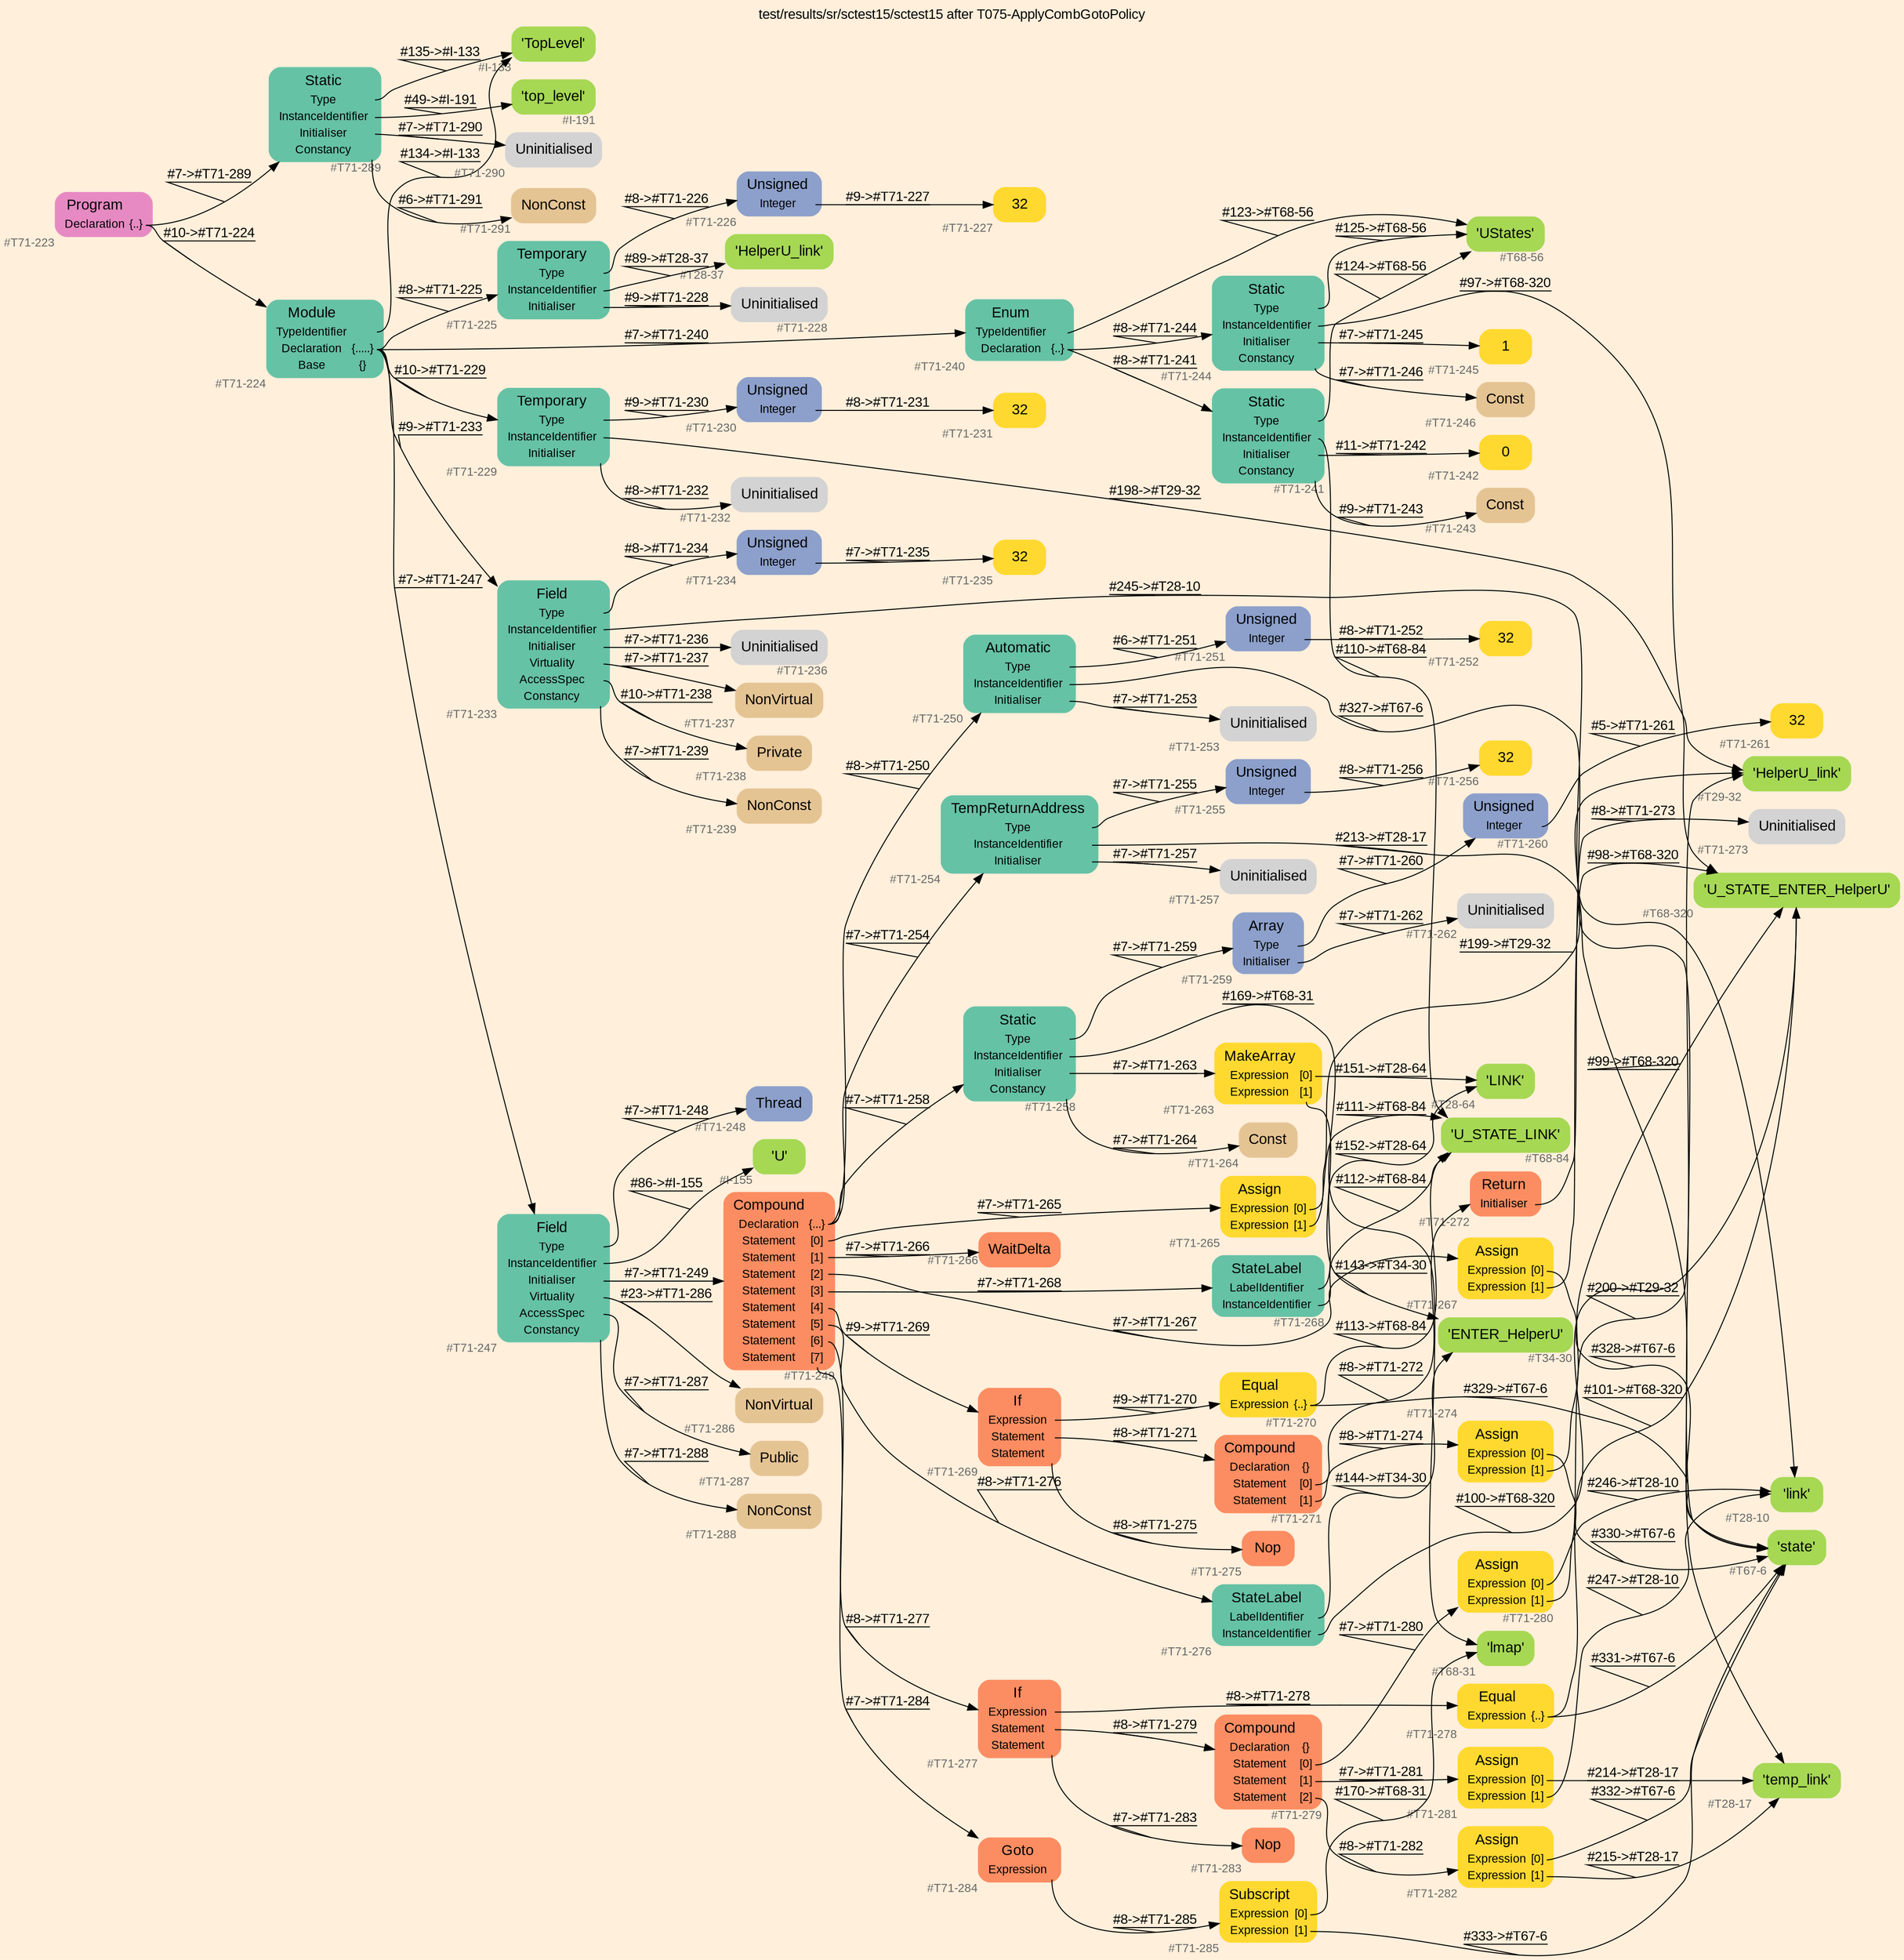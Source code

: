 digraph "test/results/sr/sctest15/sctest15 after T075-ApplyCombGotoPolicy" {
label = "test/results/sr/sctest15/sctest15 after T075-ApplyCombGotoPolicy"
labelloc = t
graph [
    rankdir = "LR"
    ranksep = 0.3
    bgcolor = antiquewhite1
    color = black
    fontcolor = black
    fontname = "Arial"
];
node [
    fontname = "Arial"
];
edge [
    fontname = "Arial"
];

// -------------------- node figure --------------------
// -------- block #T71-223 ----------
"#T71-223" [
    fillcolor = "/set28/4"
    xlabel = "#T71-223"
    fontsize = "12"
    fontcolor = grey40
    shape = "plaintext"
    label = <<TABLE BORDER="0" CELLBORDER="0" CELLSPACING="0">
     <TR><TD><FONT COLOR="black" POINT-SIZE="15">Program</FONT></TD></TR>
     <TR><TD><FONT COLOR="black" POINT-SIZE="12">Declaration</FONT></TD><TD PORT="port0"><FONT COLOR="black" POINT-SIZE="12">{..}</FONT></TD></TR>
    </TABLE>>
    style = "rounded,filled"
];

// -------- block #T71-224 ----------
"#T71-224" [
    fillcolor = "/set28/1"
    xlabel = "#T71-224"
    fontsize = "12"
    fontcolor = grey40
    shape = "plaintext"
    label = <<TABLE BORDER="0" CELLBORDER="0" CELLSPACING="0">
     <TR><TD><FONT COLOR="black" POINT-SIZE="15">Module</FONT></TD></TR>
     <TR><TD><FONT COLOR="black" POINT-SIZE="12">TypeIdentifier</FONT></TD><TD PORT="port0"></TD></TR>
     <TR><TD><FONT COLOR="black" POINT-SIZE="12">Declaration</FONT></TD><TD PORT="port1"><FONT COLOR="black" POINT-SIZE="12">{.....}</FONT></TD></TR>
     <TR><TD><FONT COLOR="black" POINT-SIZE="12">Base</FONT></TD><TD PORT="port2"><FONT COLOR="black" POINT-SIZE="12">{}</FONT></TD></TR>
    </TABLE>>
    style = "rounded,filled"
];

// -------- block #I-133 ----------
"#I-133" [
    fillcolor = "/set28/5"
    xlabel = "#I-133"
    fontsize = "12"
    fontcolor = grey40
    shape = "plaintext"
    label = <<TABLE BORDER="0" CELLBORDER="0" CELLSPACING="0">
     <TR><TD><FONT COLOR="black" POINT-SIZE="15">'TopLevel'</FONT></TD></TR>
    </TABLE>>
    style = "rounded,filled"
];

// -------- block #T71-225 ----------
"#T71-225" [
    fillcolor = "/set28/1"
    xlabel = "#T71-225"
    fontsize = "12"
    fontcolor = grey40
    shape = "plaintext"
    label = <<TABLE BORDER="0" CELLBORDER="0" CELLSPACING="0">
     <TR><TD><FONT COLOR="black" POINT-SIZE="15">Temporary</FONT></TD></TR>
     <TR><TD><FONT COLOR="black" POINT-SIZE="12">Type</FONT></TD><TD PORT="port0"></TD></TR>
     <TR><TD><FONT COLOR="black" POINT-SIZE="12">InstanceIdentifier</FONT></TD><TD PORT="port1"></TD></TR>
     <TR><TD><FONT COLOR="black" POINT-SIZE="12">Initialiser</FONT></TD><TD PORT="port2"></TD></TR>
    </TABLE>>
    style = "rounded,filled"
];

// -------- block #T71-226 ----------
"#T71-226" [
    fillcolor = "/set28/3"
    xlabel = "#T71-226"
    fontsize = "12"
    fontcolor = grey40
    shape = "plaintext"
    label = <<TABLE BORDER="0" CELLBORDER="0" CELLSPACING="0">
     <TR><TD><FONT COLOR="black" POINT-SIZE="15">Unsigned</FONT></TD></TR>
     <TR><TD><FONT COLOR="black" POINT-SIZE="12">Integer</FONT></TD><TD PORT="port0"></TD></TR>
    </TABLE>>
    style = "rounded,filled"
];

// -------- block #T71-227 ----------
"#T71-227" [
    fillcolor = "/set28/6"
    xlabel = "#T71-227"
    fontsize = "12"
    fontcolor = grey40
    shape = "plaintext"
    label = <<TABLE BORDER="0" CELLBORDER="0" CELLSPACING="0">
     <TR><TD><FONT COLOR="black" POINT-SIZE="15">32</FONT></TD></TR>
    </TABLE>>
    style = "rounded,filled"
];

// -------- block #T28-37 ----------
"#T28-37" [
    fillcolor = "/set28/5"
    xlabel = "#T28-37"
    fontsize = "12"
    fontcolor = grey40
    shape = "plaintext"
    label = <<TABLE BORDER="0" CELLBORDER="0" CELLSPACING="0">
     <TR><TD><FONT COLOR="black" POINT-SIZE="15">'HelperU_link'</FONT></TD></TR>
    </TABLE>>
    style = "rounded,filled"
];

// -------- block #T71-228 ----------
"#T71-228" [
    xlabel = "#T71-228"
    fontsize = "12"
    fontcolor = grey40
    shape = "plaintext"
    label = <<TABLE BORDER="0" CELLBORDER="0" CELLSPACING="0">
     <TR><TD><FONT COLOR="black" POINT-SIZE="15">Uninitialised</FONT></TD></TR>
    </TABLE>>
    style = "rounded,filled"
];

// -------- block #T71-229 ----------
"#T71-229" [
    fillcolor = "/set28/1"
    xlabel = "#T71-229"
    fontsize = "12"
    fontcolor = grey40
    shape = "plaintext"
    label = <<TABLE BORDER="0" CELLBORDER="0" CELLSPACING="0">
     <TR><TD><FONT COLOR="black" POINT-SIZE="15">Temporary</FONT></TD></TR>
     <TR><TD><FONT COLOR="black" POINT-SIZE="12">Type</FONT></TD><TD PORT="port0"></TD></TR>
     <TR><TD><FONT COLOR="black" POINT-SIZE="12">InstanceIdentifier</FONT></TD><TD PORT="port1"></TD></TR>
     <TR><TD><FONT COLOR="black" POINT-SIZE="12">Initialiser</FONT></TD><TD PORT="port2"></TD></TR>
    </TABLE>>
    style = "rounded,filled"
];

// -------- block #T71-230 ----------
"#T71-230" [
    fillcolor = "/set28/3"
    xlabel = "#T71-230"
    fontsize = "12"
    fontcolor = grey40
    shape = "plaintext"
    label = <<TABLE BORDER="0" CELLBORDER="0" CELLSPACING="0">
     <TR><TD><FONT COLOR="black" POINT-SIZE="15">Unsigned</FONT></TD></TR>
     <TR><TD><FONT COLOR="black" POINT-SIZE="12">Integer</FONT></TD><TD PORT="port0"></TD></TR>
    </TABLE>>
    style = "rounded,filled"
];

// -------- block #T71-231 ----------
"#T71-231" [
    fillcolor = "/set28/6"
    xlabel = "#T71-231"
    fontsize = "12"
    fontcolor = grey40
    shape = "plaintext"
    label = <<TABLE BORDER="0" CELLBORDER="0" CELLSPACING="0">
     <TR><TD><FONT COLOR="black" POINT-SIZE="15">32</FONT></TD></TR>
    </TABLE>>
    style = "rounded,filled"
];

// -------- block #T29-32 ----------
"#T29-32" [
    fillcolor = "/set28/5"
    xlabel = "#T29-32"
    fontsize = "12"
    fontcolor = grey40
    shape = "plaintext"
    label = <<TABLE BORDER="0" CELLBORDER="0" CELLSPACING="0">
     <TR><TD><FONT COLOR="black" POINT-SIZE="15">'HelperU_link'</FONT></TD></TR>
    </TABLE>>
    style = "rounded,filled"
];

// -------- block #T71-232 ----------
"#T71-232" [
    xlabel = "#T71-232"
    fontsize = "12"
    fontcolor = grey40
    shape = "plaintext"
    label = <<TABLE BORDER="0" CELLBORDER="0" CELLSPACING="0">
     <TR><TD><FONT COLOR="black" POINT-SIZE="15">Uninitialised</FONT></TD></TR>
    </TABLE>>
    style = "rounded,filled"
];

// -------- block #T71-233 ----------
"#T71-233" [
    fillcolor = "/set28/1"
    xlabel = "#T71-233"
    fontsize = "12"
    fontcolor = grey40
    shape = "plaintext"
    label = <<TABLE BORDER="0" CELLBORDER="0" CELLSPACING="0">
     <TR><TD><FONT COLOR="black" POINT-SIZE="15">Field</FONT></TD></TR>
     <TR><TD><FONT COLOR="black" POINT-SIZE="12">Type</FONT></TD><TD PORT="port0"></TD></TR>
     <TR><TD><FONT COLOR="black" POINT-SIZE="12">InstanceIdentifier</FONT></TD><TD PORT="port1"></TD></TR>
     <TR><TD><FONT COLOR="black" POINT-SIZE="12">Initialiser</FONT></TD><TD PORT="port2"></TD></TR>
     <TR><TD><FONT COLOR="black" POINT-SIZE="12">Virtuality</FONT></TD><TD PORT="port3"></TD></TR>
     <TR><TD><FONT COLOR="black" POINT-SIZE="12">AccessSpec</FONT></TD><TD PORT="port4"></TD></TR>
     <TR><TD><FONT COLOR="black" POINT-SIZE="12">Constancy</FONT></TD><TD PORT="port5"></TD></TR>
    </TABLE>>
    style = "rounded,filled"
];

// -------- block #T71-234 ----------
"#T71-234" [
    fillcolor = "/set28/3"
    xlabel = "#T71-234"
    fontsize = "12"
    fontcolor = grey40
    shape = "plaintext"
    label = <<TABLE BORDER="0" CELLBORDER="0" CELLSPACING="0">
     <TR><TD><FONT COLOR="black" POINT-SIZE="15">Unsigned</FONT></TD></TR>
     <TR><TD><FONT COLOR="black" POINT-SIZE="12">Integer</FONT></TD><TD PORT="port0"></TD></TR>
    </TABLE>>
    style = "rounded,filled"
];

// -------- block #T71-235 ----------
"#T71-235" [
    fillcolor = "/set28/6"
    xlabel = "#T71-235"
    fontsize = "12"
    fontcolor = grey40
    shape = "plaintext"
    label = <<TABLE BORDER="0" CELLBORDER="0" CELLSPACING="0">
     <TR><TD><FONT COLOR="black" POINT-SIZE="15">32</FONT></TD></TR>
    </TABLE>>
    style = "rounded,filled"
];

// -------- block #T28-10 ----------
"#T28-10" [
    fillcolor = "/set28/5"
    xlabel = "#T28-10"
    fontsize = "12"
    fontcolor = grey40
    shape = "plaintext"
    label = <<TABLE BORDER="0" CELLBORDER="0" CELLSPACING="0">
     <TR><TD><FONT COLOR="black" POINT-SIZE="15">'link'</FONT></TD></TR>
    </TABLE>>
    style = "rounded,filled"
];

// -------- block #T71-236 ----------
"#T71-236" [
    xlabel = "#T71-236"
    fontsize = "12"
    fontcolor = grey40
    shape = "plaintext"
    label = <<TABLE BORDER="0" CELLBORDER="0" CELLSPACING="0">
     <TR><TD><FONT COLOR="black" POINT-SIZE="15">Uninitialised</FONT></TD></TR>
    </TABLE>>
    style = "rounded,filled"
];

// -------- block #T71-237 ----------
"#T71-237" [
    fillcolor = "/set28/7"
    xlabel = "#T71-237"
    fontsize = "12"
    fontcolor = grey40
    shape = "plaintext"
    label = <<TABLE BORDER="0" CELLBORDER="0" CELLSPACING="0">
     <TR><TD><FONT COLOR="black" POINT-SIZE="15">NonVirtual</FONT></TD></TR>
    </TABLE>>
    style = "rounded,filled"
];

// -------- block #T71-238 ----------
"#T71-238" [
    fillcolor = "/set28/7"
    xlabel = "#T71-238"
    fontsize = "12"
    fontcolor = grey40
    shape = "plaintext"
    label = <<TABLE BORDER="0" CELLBORDER="0" CELLSPACING="0">
     <TR><TD><FONT COLOR="black" POINT-SIZE="15">Private</FONT></TD></TR>
    </TABLE>>
    style = "rounded,filled"
];

// -------- block #T71-239 ----------
"#T71-239" [
    fillcolor = "/set28/7"
    xlabel = "#T71-239"
    fontsize = "12"
    fontcolor = grey40
    shape = "plaintext"
    label = <<TABLE BORDER="0" CELLBORDER="0" CELLSPACING="0">
     <TR><TD><FONT COLOR="black" POINT-SIZE="15">NonConst</FONT></TD></TR>
    </TABLE>>
    style = "rounded,filled"
];

// -------- block #T71-240 ----------
"#T71-240" [
    fillcolor = "/set28/1"
    xlabel = "#T71-240"
    fontsize = "12"
    fontcolor = grey40
    shape = "plaintext"
    label = <<TABLE BORDER="0" CELLBORDER="0" CELLSPACING="0">
     <TR><TD><FONT COLOR="black" POINT-SIZE="15">Enum</FONT></TD></TR>
     <TR><TD><FONT COLOR="black" POINT-SIZE="12">TypeIdentifier</FONT></TD><TD PORT="port0"></TD></TR>
     <TR><TD><FONT COLOR="black" POINT-SIZE="12">Declaration</FONT></TD><TD PORT="port1"><FONT COLOR="black" POINT-SIZE="12">{..}</FONT></TD></TR>
    </TABLE>>
    style = "rounded,filled"
];

// -------- block #T68-56 ----------
"#T68-56" [
    fillcolor = "/set28/5"
    xlabel = "#T68-56"
    fontsize = "12"
    fontcolor = grey40
    shape = "plaintext"
    label = <<TABLE BORDER="0" CELLBORDER="0" CELLSPACING="0">
     <TR><TD><FONT COLOR="black" POINT-SIZE="15">'UStates'</FONT></TD></TR>
    </TABLE>>
    style = "rounded,filled"
];

// -------- block #T71-241 ----------
"#T71-241" [
    fillcolor = "/set28/1"
    xlabel = "#T71-241"
    fontsize = "12"
    fontcolor = grey40
    shape = "plaintext"
    label = <<TABLE BORDER="0" CELLBORDER="0" CELLSPACING="0">
     <TR><TD><FONT COLOR="black" POINT-SIZE="15">Static</FONT></TD></TR>
     <TR><TD><FONT COLOR="black" POINT-SIZE="12">Type</FONT></TD><TD PORT="port0"></TD></TR>
     <TR><TD><FONT COLOR="black" POINT-SIZE="12">InstanceIdentifier</FONT></TD><TD PORT="port1"></TD></TR>
     <TR><TD><FONT COLOR="black" POINT-SIZE="12">Initialiser</FONT></TD><TD PORT="port2"></TD></TR>
     <TR><TD><FONT COLOR="black" POINT-SIZE="12">Constancy</FONT></TD><TD PORT="port3"></TD></TR>
    </TABLE>>
    style = "rounded,filled"
];

// -------- block #T68-84 ----------
"#T68-84" [
    fillcolor = "/set28/5"
    xlabel = "#T68-84"
    fontsize = "12"
    fontcolor = grey40
    shape = "plaintext"
    label = <<TABLE BORDER="0" CELLBORDER="0" CELLSPACING="0">
     <TR><TD><FONT COLOR="black" POINT-SIZE="15">'U_STATE_LINK'</FONT></TD></TR>
    </TABLE>>
    style = "rounded,filled"
];

// -------- block #T71-242 ----------
"#T71-242" [
    fillcolor = "/set28/6"
    xlabel = "#T71-242"
    fontsize = "12"
    fontcolor = grey40
    shape = "plaintext"
    label = <<TABLE BORDER="0" CELLBORDER="0" CELLSPACING="0">
     <TR><TD><FONT COLOR="black" POINT-SIZE="15">0</FONT></TD></TR>
    </TABLE>>
    style = "rounded,filled"
];

// -------- block #T71-243 ----------
"#T71-243" [
    fillcolor = "/set28/7"
    xlabel = "#T71-243"
    fontsize = "12"
    fontcolor = grey40
    shape = "plaintext"
    label = <<TABLE BORDER="0" CELLBORDER="0" CELLSPACING="0">
     <TR><TD><FONT COLOR="black" POINT-SIZE="15">Const</FONT></TD></TR>
    </TABLE>>
    style = "rounded,filled"
];

// -------- block #T71-244 ----------
"#T71-244" [
    fillcolor = "/set28/1"
    xlabel = "#T71-244"
    fontsize = "12"
    fontcolor = grey40
    shape = "plaintext"
    label = <<TABLE BORDER="0" CELLBORDER="0" CELLSPACING="0">
     <TR><TD><FONT COLOR="black" POINT-SIZE="15">Static</FONT></TD></TR>
     <TR><TD><FONT COLOR="black" POINT-SIZE="12">Type</FONT></TD><TD PORT="port0"></TD></TR>
     <TR><TD><FONT COLOR="black" POINT-SIZE="12">InstanceIdentifier</FONT></TD><TD PORT="port1"></TD></TR>
     <TR><TD><FONT COLOR="black" POINT-SIZE="12">Initialiser</FONT></TD><TD PORT="port2"></TD></TR>
     <TR><TD><FONT COLOR="black" POINT-SIZE="12">Constancy</FONT></TD><TD PORT="port3"></TD></TR>
    </TABLE>>
    style = "rounded,filled"
];

// -------- block #T68-320 ----------
"#T68-320" [
    fillcolor = "/set28/5"
    xlabel = "#T68-320"
    fontsize = "12"
    fontcolor = grey40
    shape = "plaintext"
    label = <<TABLE BORDER="0" CELLBORDER="0" CELLSPACING="0">
     <TR><TD><FONT COLOR="black" POINT-SIZE="15">'U_STATE_ENTER_HelperU'</FONT></TD></TR>
    </TABLE>>
    style = "rounded,filled"
];

// -------- block #T71-245 ----------
"#T71-245" [
    fillcolor = "/set28/6"
    xlabel = "#T71-245"
    fontsize = "12"
    fontcolor = grey40
    shape = "plaintext"
    label = <<TABLE BORDER="0" CELLBORDER="0" CELLSPACING="0">
     <TR><TD><FONT COLOR="black" POINT-SIZE="15">1</FONT></TD></TR>
    </TABLE>>
    style = "rounded,filled"
];

// -------- block #T71-246 ----------
"#T71-246" [
    fillcolor = "/set28/7"
    xlabel = "#T71-246"
    fontsize = "12"
    fontcolor = grey40
    shape = "plaintext"
    label = <<TABLE BORDER="0" CELLBORDER="0" CELLSPACING="0">
     <TR><TD><FONT COLOR="black" POINT-SIZE="15">Const</FONT></TD></TR>
    </TABLE>>
    style = "rounded,filled"
];

// -------- block #T71-247 ----------
"#T71-247" [
    fillcolor = "/set28/1"
    xlabel = "#T71-247"
    fontsize = "12"
    fontcolor = grey40
    shape = "plaintext"
    label = <<TABLE BORDER="0" CELLBORDER="0" CELLSPACING="0">
     <TR><TD><FONT COLOR="black" POINT-SIZE="15">Field</FONT></TD></TR>
     <TR><TD><FONT COLOR="black" POINT-SIZE="12">Type</FONT></TD><TD PORT="port0"></TD></TR>
     <TR><TD><FONT COLOR="black" POINT-SIZE="12">InstanceIdentifier</FONT></TD><TD PORT="port1"></TD></TR>
     <TR><TD><FONT COLOR="black" POINT-SIZE="12">Initialiser</FONT></TD><TD PORT="port2"></TD></TR>
     <TR><TD><FONT COLOR="black" POINT-SIZE="12">Virtuality</FONT></TD><TD PORT="port3"></TD></TR>
     <TR><TD><FONT COLOR="black" POINT-SIZE="12">AccessSpec</FONT></TD><TD PORT="port4"></TD></TR>
     <TR><TD><FONT COLOR="black" POINT-SIZE="12">Constancy</FONT></TD><TD PORT="port5"></TD></TR>
    </TABLE>>
    style = "rounded,filled"
];

// -------- block #T71-248 ----------
"#T71-248" [
    fillcolor = "/set28/3"
    xlabel = "#T71-248"
    fontsize = "12"
    fontcolor = grey40
    shape = "plaintext"
    label = <<TABLE BORDER="0" CELLBORDER="0" CELLSPACING="0">
     <TR><TD><FONT COLOR="black" POINT-SIZE="15">Thread</FONT></TD></TR>
    </TABLE>>
    style = "rounded,filled"
];

// -------- block #I-155 ----------
"#I-155" [
    fillcolor = "/set28/5"
    xlabel = "#I-155"
    fontsize = "12"
    fontcolor = grey40
    shape = "plaintext"
    label = <<TABLE BORDER="0" CELLBORDER="0" CELLSPACING="0">
     <TR><TD><FONT COLOR="black" POINT-SIZE="15">'U'</FONT></TD></TR>
    </TABLE>>
    style = "rounded,filled"
];

// -------- block #T71-249 ----------
"#T71-249" [
    fillcolor = "/set28/2"
    xlabel = "#T71-249"
    fontsize = "12"
    fontcolor = grey40
    shape = "plaintext"
    label = <<TABLE BORDER="0" CELLBORDER="0" CELLSPACING="0">
     <TR><TD><FONT COLOR="black" POINT-SIZE="15">Compound</FONT></TD></TR>
     <TR><TD><FONT COLOR="black" POINT-SIZE="12">Declaration</FONT></TD><TD PORT="port0"><FONT COLOR="black" POINT-SIZE="12">{...}</FONT></TD></TR>
     <TR><TD><FONT COLOR="black" POINT-SIZE="12">Statement</FONT></TD><TD PORT="port1"><FONT COLOR="black" POINT-SIZE="12">[0]</FONT></TD></TR>
     <TR><TD><FONT COLOR="black" POINT-SIZE="12">Statement</FONT></TD><TD PORT="port2"><FONT COLOR="black" POINT-SIZE="12">[1]</FONT></TD></TR>
     <TR><TD><FONT COLOR="black" POINT-SIZE="12">Statement</FONT></TD><TD PORT="port3"><FONT COLOR="black" POINT-SIZE="12">[2]</FONT></TD></TR>
     <TR><TD><FONT COLOR="black" POINT-SIZE="12">Statement</FONT></TD><TD PORT="port4"><FONT COLOR="black" POINT-SIZE="12">[3]</FONT></TD></TR>
     <TR><TD><FONT COLOR="black" POINT-SIZE="12">Statement</FONT></TD><TD PORT="port5"><FONT COLOR="black" POINT-SIZE="12">[4]</FONT></TD></TR>
     <TR><TD><FONT COLOR="black" POINT-SIZE="12">Statement</FONT></TD><TD PORT="port6"><FONT COLOR="black" POINT-SIZE="12">[5]</FONT></TD></TR>
     <TR><TD><FONT COLOR="black" POINT-SIZE="12">Statement</FONT></TD><TD PORT="port7"><FONT COLOR="black" POINT-SIZE="12">[6]</FONT></TD></TR>
     <TR><TD><FONT COLOR="black" POINT-SIZE="12">Statement</FONT></TD><TD PORT="port8"><FONT COLOR="black" POINT-SIZE="12">[7]</FONT></TD></TR>
    </TABLE>>
    style = "rounded,filled"
];

// -------- block #T71-250 ----------
"#T71-250" [
    fillcolor = "/set28/1"
    xlabel = "#T71-250"
    fontsize = "12"
    fontcolor = grey40
    shape = "plaintext"
    label = <<TABLE BORDER="0" CELLBORDER="0" CELLSPACING="0">
     <TR><TD><FONT COLOR="black" POINT-SIZE="15">Automatic</FONT></TD></TR>
     <TR><TD><FONT COLOR="black" POINT-SIZE="12">Type</FONT></TD><TD PORT="port0"></TD></TR>
     <TR><TD><FONT COLOR="black" POINT-SIZE="12">InstanceIdentifier</FONT></TD><TD PORT="port1"></TD></TR>
     <TR><TD><FONT COLOR="black" POINT-SIZE="12">Initialiser</FONT></TD><TD PORT="port2"></TD></TR>
    </TABLE>>
    style = "rounded,filled"
];

// -------- block #T71-251 ----------
"#T71-251" [
    fillcolor = "/set28/3"
    xlabel = "#T71-251"
    fontsize = "12"
    fontcolor = grey40
    shape = "plaintext"
    label = <<TABLE BORDER="0" CELLBORDER="0" CELLSPACING="0">
     <TR><TD><FONT COLOR="black" POINT-SIZE="15">Unsigned</FONT></TD></TR>
     <TR><TD><FONT COLOR="black" POINT-SIZE="12">Integer</FONT></TD><TD PORT="port0"></TD></TR>
    </TABLE>>
    style = "rounded,filled"
];

// -------- block #T71-252 ----------
"#T71-252" [
    fillcolor = "/set28/6"
    xlabel = "#T71-252"
    fontsize = "12"
    fontcolor = grey40
    shape = "plaintext"
    label = <<TABLE BORDER="0" CELLBORDER="0" CELLSPACING="0">
     <TR><TD><FONT COLOR="black" POINT-SIZE="15">32</FONT></TD></TR>
    </TABLE>>
    style = "rounded,filled"
];

// -------- block #T67-6 ----------
"#T67-6" [
    fillcolor = "/set28/5"
    xlabel = "#T67-6"
    fontsize = "12"
    fontcolor = grey40
    shape = "plaintext"
    label = <<TABLE BORDER="0" CELLBORDER="0" CELLSPACING="0">
     <TR><TD><FONT COLOR="black" POINT-SIZE="15">'state'</FONT></TD></TR>
    </TABLE>>
    style = "rounded,filled"
];

// -------- block #T71-253 ----------
"#T71-253" [
    xlabel = "#T71-253"
    fontsize = "12"
    fontcolor = grey40
    shape = "plaintext"
    label = <<TABLE BORDER="0" CELLBORDER="0" CELLSPACING="0">
     <TR><TD><FONT COLOR="black" POINT-SIZE="15">Uninitialised</FONT></TD></TR>
    </TABLE>>
    style = "rounded,filled"
];

// -------- block #T71-254 ----------
"#T71-254" [
    fillcolor = "/set28/1"
    xlabel = "#T71-254"
    fontsize = "12"
    fontcolor = grey40
    shape = "plaintext"
    label = <<TABLE BORDER="0" CELLBORDER="0" CELLSPACING="0">
     <TR><TD><FONT COLOR="black" POINT-SIZE="15">TempReturnAddress</FONT></TD></TR>
     <TR><TD><FONT COLOR="black" POINT-SIZE="12">Type</FONT></TD><TD PORT="port0"></TD></TR>
     <TR><TD><FONT COLOR="black" POINT-SIZE="12">InstanceIdentifier</FONT></TD><TD PORT="port1"></TD></TR>
     <TR><TD><FONT COLOR="black" POINT-SIZE="12">Initialiser</FONT></TD><TD PORT="port2"></TD></TR>
    </TABLE>>
    style = "rounded,filled"
];

// -------- block #T71-255 ----------
"#T71-255" [
    fillcolor = "/set28/3"
    xlabel = "#T71-255"
    fontsize = "12"
    fontcolor = grey40
    shape = "plaintext"
    label = <<TABLE BORDER="0" CELLBORDER="0" CELLSPACING="0">
     <TR><TD><FONT COLOR="black" POINT-SIZE="15">Unsigned</FONT></TD></TR>
     <TR><TD><FONT COLOR="black" POINT-SIZE="12">Integer</FONT></TD><TD PORT="port0"></TD></TR>
    </TABLE>>
    style = "rounded,filled"
];

// -------- block #T71-256 ----------
"#T71-256" [
    fillcolor = "/set28/6"
    xlabel = "#T71-256"
    fontsize = "12"
    fontcolor = grey40
    shape = "plaintext"
    label = <<TABLE BORDER="0" CELLBORDER="0" CELLSPACING="0">
     <TR><TD><FONT COLOR="black" POINT-SIZE="15">32</FONT></TD></TR>
    </TABLE>>
    style = "rounded,filled"
];

// -------- block #T28-17 ----------
"#T28-17" [
    fillcolor = "/set28/5"
    xlabel = "#T28-17"
    fontsize = "12"
    fontcolor = grey40
    shape = "plaintext"
    label = <<TABLE BORDER="0" CELLBORDER="0" CELLSPACING="0">
     <TR><TD><FONT COLOR="black" POINT-SIZE="15">'temp_link'</FONT></TD></TR>
    </TABLE>>
    style = "rounded,filled"
];

// -------- block #T71-257 ----------
"#T71-257" [
    xlabel = "#T71-257"
    fontsize = "12"
    fontcolor = grey40
    shape = "plaintext"
    label = <<TABLE BORDER="0" CELLBORDER="0" CELLSPACING="0">
     <TR><TD><FONT COLOR="black" POINT-SIZE="15">Uninitialised</FONT></TD></TR>
    </TABLE>>
    style = "rounded,filled"
];

// -------- block #T71-258 ----------
"#T71-258" [
    fillcolor = "/set28/1"
    xlabel = "#T71-258"
    fontsize = "12"
    fontcolor = grey40
    shape = "plaintext"
    label = <<TABLE BORDER="0" CELLBORDER="0" CELLSPACING="0">
     <TR><TD><FONT COLOR="black" POINT-SIZE="15">Static</FONT></TD></TR>
     <TR><TD><FONT COLOR="black" POINT-SIZE="12">Type</FONT></TD><TD PORT="port0"></TD></TR>
     <TR><TD><FONT COLOR="black" POINT-SIZE="12">InstanceIdentifier</FONT></TD><TD PORT="port1"></TD></TR>
     <TR><TD><FONT COLOR="black" POINT-SIZE="12">Initialiser</FONT></TD><TD PORT="port2"></TD></TR>
     <TR><TD><FONT COLOR="black" POINT-SIZE="12">Constancy</FONT></TD><TD PORT="port3"></TD></TR>
    </TABLE>>
    style = "rounded,filled"
];

// -------- block #T71-259 ----------
"#T71-259" [
    fillcolor = "/set28/3"
    xlabel = "#T71-259"
    fontsize = "12"
    fontcolor = grey40
    shape = "plaintext"
    label = <<TABLE BORDER="0" CELLBORDER="0" CELLSPACING="0">
     <TR><TD><FONT COLOR="black" POINT-SIZE="15">Array</FONT></TD></TR>
     <TR><TD><FONT COLOR="black" POINT-SIZE="12">Type</FONT></TD><TD PORT="port0"></TD></TR>
     <TR><TD><FONT COLOR="black" POINT-SIZE="12">Initialiser</FONT></TD><TD PORT="port1"></TD></TR>
    </TABLE>>
    style = "rounded,filled"
];

// -------- block #T71-260 ----------
"#T71-260" [
    fillcolor = "/set28/3"
    xlabel = "#T71-260"
    fontsize = "12"
    fontcolor = grey40
    shape = "plaintext"
    label = <<TABLE BORDER="0" CELLBORDER="0" CELLSPACING="0">
     <TR><TD><FONT COLOR="black" POINT-SIZE="15">Unsigned</FONT></TD></TR>
     <TR><TD><FONT COLOR="black" POINT-SIZE="12">Integer</FONT></TD><TD PORT="port0"></TD></TR>
    </TABLE>>
    style = "rounded,filled"
];

// -------- block #T71-261 ----------
"#T71-261" [
    fillcolor = "/set28/6"
    xlabel = "#T71-261"
    fontsize = "12"
    fontcolor = grey40
    shape = "plaintext"
    label = <<TABLE BORDER="0" CELLBORDER="0" CELLSPACING="0">
     <TR><TD><FONT COLOR="black" POINT-SIZE="15">32</FONT></TD></TR>
    </TABLE>>
    style = "rounded,filled"
];

// -------- block #T71-262 ----------
"#T71-262" [
    xlabel = "#T71-262"
    fontsize = "12"
    fontcolor = grey40
    shape = "plaintext"
    label = <<TABLE BORDER="0" CELLBORDER="0" CELLSPACING="0">
     <TR><TD><FONT COLOR="black" POINT-SIZE="15">Uninitialised</FONT></TD></TR>
    </TABLE>>
    style = "rounded,filled"
];

// -------- block #T68-31 ----------
"#T68-31" [
    fillcolor = "/set28/5"
    xlabel = "#T68-31"
    fontsize = "12"
    fontcolor = grey40
    shape = "plaintext"
    label = <<TABLE BORDER="0" CELLBORDER="0" CELLSPACING="0">
     <TR><TD><FONT COLOR="black" POINT-SIZE="15">'lmap'</FONT></TD></TR>
    </TABLE>>
    style = "rounded,filled"
];

// -------- block #T71-263 ----------
"#T71-263" [
    fillcolor = "/set28/6"
    xlabel = "#T71-263"
    fontsize = "12"
    fontcolor = grey40
    shape = "plaintext"
    label = <<TABLE BORDER="0" CELLBORDER="0" CELLSPACING="0">
     <TR><TD><FONT COLOR="black" POINT-SIZE="15">MakeArray</FONT></TD></TR>
     <TR><TD><FONT COLOR="black" POINT-SIZE="12">Expression</FONT></TD><TD PORT="port0"><FONT COLOR="black" POINT-SIZE="12">[0]</FONT></TD></TR>
     <TR><TD><FONT COLOR="black" POINT-SIZE="12">Expression</FONT></TD><TD PORT="port1"><FONT COLOR="black" POINT-SIZE="12">[1]</FONT></TD></TR>
    </TABLE>>
    style = "rounded,filled"
];

// -------- block #T28-64 ----------
"#T28-64" [
    fillcolor = "/set28/5"
    xlabel = "#T28-64"
    fontsize = "12"
    fontcolor = grey40
    shape = "plaintext"
    label = <<TABLE BORDER="0" CELLBORDER="0" CELLSPACING="0">
     <TR><TD><FONT COLOR="black" POINT-SIZE="15">'LINK'</FONT></TD></TR>
    </TABLE>>
    style = "rounded,filled"
];

// -------- block #T34-30 ----------
"#T34-30" [
    fillcolor = "/set28/5"
    xlabel = "#T34-30"
    fontsize = "12"
    fontcolor = grey40
    shape = "plaintext"
    label = <<TABLE BORDER="0" CELLBORDER="0" CELLSPACING="0">
     <TR><TD><FONT COLOR="black" POINT-SIZE="15">'ENTER_HelperU'</FONT></TD></TR>
    </TABLE>>
    style = "rounded,filled"
];

// -------- block #T71-264 ----------
"#T71-264" [
    fillcolor = "/set28/7"
    xlabel = "#T71-264"
    fontsize = "12"
    fontcolor = grey40
    shape = "plaintext"
    label = <<TABLE BORDER="0" CELLBORDER="0" CELLSPACING="0">
     <TR><TD><FONT COLOR="black" POINT-SIZE="15">Const</FONT></TD></TR>
    </TABLE>>
    style = "rounded,filled"
];

// -------- block #T71-265 ----------
"#T71-265" [
    fillcolor = "/set28/6"
    xlabel = "#T71-265"
    fontsize = "12"
    fontcolor = grey40
    shape = "plaintext"
    label = <<TABLE BORDER="0" CELLBORDER="0" CELLSPACING="0">
     <TR><TD><FONT COLOR="black" POINT-SIZE="15">Assign</FONT></TD></TR>
     <TR><TD><FONT COLOR="black" POINT-SIZE="12">Expression</FONT></TD><TD PORT="port0"><FONT COLOR="black" POINT-SIZE="12">[0]</FONT></TD></TR>
     <TR><TD><FONT COLOR="black" POINT-SIZE="12">Expression</FONT></TD><TD PORT="port1"><FONT COLOR="black" POINT-SIZE="12">[1]</FONT></TD></TR>
    </TABLE>>
    style = "rounded,filled"
];

// -------- block #T71-266 ----------
"#T71-266" [
    fillcolor = "/set28/2"
    xlabel = "#T71-266"
    fontsize = "12"
    fontcolor = grey40
    shape = "plaintext"
    label = <<TABLE BORDER="0" CELLBORDER="0" CELLSPACING="0">
     <TR><TD><FONT COLOR="black" POINT-SIZE="15">WaitDelta</FONT></TD></TR>
    </TABLE>>
    style = "rounded,filled"
];

// -------- block #T71-267 ----------
"#T71-267" [
    fillcolor = "/set28/6"
    xlabel = "#T71-267"
    fontsize = "12"
    fontcolor = grey40
    shape = "plaintext"
    label = <<TABLE BORDER="0" CELLBORDER="0" CELLSPACING="0">
     <TR><TD><FONT COLOR="black" POINT-SIZE="15">Assign</FONT></TD></TR>
     <TR><TD><FONT COLOR="black" POINT-SIZE="12">Expression</FONT></TD><TD PORT="port0"><FONT COLOR="black" POINT-SIZE="12">[0]</FONT></TD></TR>
     <TR><TD><FONT COLOR="black" POINT-SIZE="12">Expression</FONT></TD><TD PORT="port1"><FONT COLOR="black" POINT-SIZE="12">[1]</FONT></TD></TR>
    </TABLE>>
    style = "rounded,filled"
];

// -------- block #T71-268 ----------
"#T71-268" [
    fillcolor = "/set28/1"
    xlabel = "#T71-268"
    fontsize = "12"
    fontcolor = grey40
    shape = "plaintext"
    label = <<TABLE BORDER="0" CELLBORDER="0" CELLSPACING="0">
     <TR><TD><FONT COLOR="black" POINT-SIZE="15">StateLabel</FONT></TD></TR>
     <TR><TD><FONT COLOR="black" POINT-SIZE="12">LabelIdentifier</FONT></TD><TD PORT="port0"></TD></TR>
     <TR><TD><FONT COLOR="black" POINT-SIZE="12">InstanceIdentifier</FONT></TD><TD PORT="port1"></TD></TR>
    </TABLE>>
    style = "rounded,filled"
];

// -------- block #T71-269 ----------
"#T71-269" [
    fillcolor = "/set28/2"
    xlabel = "#T71-269"
    fontsize = "12"
    fontcolor = grey40
    shape = "plaintext"
    label = <<TABLE BORDER="0" CELLBORDER="0" CELLSPACING="0">
     <TR><TD><FONT COLOR="black" POINT-SIZE="15">If</FONT></TD></TR>
     <TR><TD><FONT COLOR="black" POINT-SIZE="12">Expression</FONT></TD><TD PORT="port0"></TD></TR>
     <TR><TD><FONT COLOR="black" POINT-SIZE="12">Statement</FONT></TD><TD PORT="port1"></TD></TR>
     <TR><TD><FONT COLOR="black" POINT-SIZE="12">Statement</FONT></TD><TD PORT="port2"></TD></TR>
    </TABLE>>
    style = "rounded,filled"
];

// -------- block #T71-270 ----------
"#T71-270" [
    fillcolor = "/set28/6"
    xlabel = "#T71-270"
    fontsize = "12"
    fontcolor = grey40
    shape = "plaintext"
    label = <<TABLE BORDER="0" CELLBORDER="0" CELLSPACING="0">
     <TR><TD><FONT COLOR="black" POINT-SIZE="15">Equal</FONT></TD></TR>
     <TR><TD><FONT COLOR="black" POINT-SIZE="12">Expression</FONT></TD><TD PORT="port0"><FONT COLOR="black" POINT-SIZE="12">{..}</FONT></TD></TR>
    </TABLE>>
    style = "rounded,filled"
];

// -------- block #T71-271 ----------
"#T71-271" [
    fillcolor = "/set28/2"
    xlabel = "#T71-271"
    fontsize = "12"
    fontcolor = grey40
    shape = "plaintext"
    label = <<TABLE BORDER="0" CELLBORDER="0" CELLSPACING="0">
     <TR><TD><FONT COLOR="black" POINT-SIZE="15">Compound</FONT></TD></TR>
     <TR><TD><FONT COLOR="black" POINT-SIZE="12">Declaration</FONT></TD><TD PORT="port0"><FONT COLOR="black" POINT-SIZE="12">{}</FONT></TD></TR>
     <TR><TD><FONT COLOR="black" POINT-SIZE="12">Statement</FONT></TD><TD PORT="port1"><FONT COLOR="black" POINT-SIZE="12">[0]</FONT></TD></TR>
     <TR><TD><FONT COLOR="black" POINT-SIZE="12">Statement</FONT></TD><TD PORT="port2"><FONT COLOR="black" POINT-SIZE="12">[1]</FONT></TD></TR>
    </TABLE>>
    style = "rounded,filled"
];

// -------- block #T71-272 ----------
"#T71-272" [
    fillcolor = "/set28/2"
    xlabel = "#T71-272"
    fontsize = "12"
    fontcolor = grey40
    shape = "plaintext"
    label = <<TABLE BORDER="0" CELLBORDER="0" CELLSPACING="0">
     <TR><TD><FONT COLOR="black" POINT-SIZE="15">Return</FONT></TD></TR>
     <TR><TD><FONT COLOR="black" POINT-SIZE="12">Initialiser</FONT></TD><TD PORT="port0"></TD></TR>
    </TABLE>>
    style = "rounded,filled"
];

// -------- block #T71-273 ----------
"#T71-273" [
    xlabel = "#T71-273"
    fontsize = "12"
    fontcolor = grey40
    shape = "plaintext"
    label = <<TABLE BORDER="0" CELLBORDER="0" CELLSPACING="0">
     <TR><TD><FONT COLOR="black" POINT-SIZE="15">Uninitialised</FONT></TD></TR>
    </TABLE>>
    style = "rounded,filled"
];

// -------- block #T71-274 ----------
"#T71-274" [
    fillcolor = "/set28/6"
    xlabel = "#T71-274"
    fontsize = "12"
    fontcolor = grey40
    shape = "plaintext"
    label = <<TABLE BORDER="0" CELLBORDER="0" CELLSPACING="0">
     <TR><TD><FONT COLOR="black" POINT-SIZE="15">Assign</FONT></TD></TR>
     <TR><TD><FONT COLOR="black" POINT-SIZE="12">Expression</FONT></TD><TD PORT="port0"><FONT COLOR="black" POINT-SIZE="12">[0]</FONT></TD></TR>
     <TR><TD><FONT COLOR="black" POINT-SIZE="12">Expression</FONT></TD><TD PORT="port1"><FONT COLOR="black" POINT-SIZE="12">[1]</FONT></TD></TR>
    </TABLE>>
    style = "rounded,filled"
];

// -------- block #T71-275 ----------
"#T71-275" [
    fillcolor = "/set28/2"
    xlabel = "#T71-275"
    fontsize = "12"
    fontcolor = grey40
    shape = "plaintext"
    label = <<TABLE BORDER="0" CELLBORDER="0" CELLSPACING="0">
     <TR><TD><FONT COLOR="black" POINT-SIZE="15">Nop</FONT></TD></TR>
    </TABLE>>
    style = "rounded,filled"
];

// -------- block #T71-276 ----------
"#T71-276" [
    fillcolor = "/set28/1"
    xlabel = "#T71-276"
    fontsize = "12"
    fontcolor = grey40
    shape = "plaintext"
    label = <<TABLE BORDER="0" CELLBORDER="0" CELLSPACING="0">
     <TR><TD><FONT COLOR="black" POINT-SIZE="15">StateLabel</FONT></TD></TR>
     <TR><TD><FONT COLOR="black" POINT-SIZE="12">LabelIdentifier</FONT></TD><TD PORT="port0"></TD></TR>
     <TR><TD><FONT COLOR="black" POINT-SIZE="12">InstanceIdentifier</FONT></TD><TD PORT="port1"></TD></TR>
    </TABLE>>
    style = "rounded,filled"
];

// -------- block #T71-277 ----------
"#T71-277" [
    fillcolor = "/set28/2"
    xlabel = "#T71-277"
    fontsize = "12"
    fontcolor = grey40
    shape = "plaintext"
    label = <<TABLE BORDER="0" CELLBORDER="0" CELLSPACING="0">
     <TR><TD><FONT COLOR="black" POINT-SIZE="15">If</FONT></TD></TR>
     <TR><TD><FONT COLOR="black" POINT-SIZE="12">Expression</FONT></TD><TD PORT="port0"></TD></TR>
     <TR><TD><FONT COLOR="black" POINT-SIZE="12">Statement</FONT></TD><TD PORT="port1"></TD></TR>
     <TR><TD><FONT COLOR="black" POINT-SIZE="12">Statement</FONT></TD><TD PORT="port2"></TD></TR>
    </TABLE>>
    style = "rounded,filled"
];

// -------- block #T71-278 ----------
"#T71-278" [
    fillcolor = "/set28/6"
    xlabel = "#T71-278"
    fontsize = "12"
    fontcolor = grey40
    shape = "plaintext"
    label = <<TABLE BORDER="0" CELLBORDER="0" CELLSPACING="0">
     <TR><TD><FONT COLOR="black" POINT-SIZE="15">Equal</FONT></TD></TR>
     <TR><TD><FONT COLOR="black" POINT-SIZE="12">Expression</FONT></TD><TD PORT="port0"><FONT COLOR="black" POINT-SIZE="12">{..}</FONT></TD></TR>
    </TABLE>>
    style = "rounded,filled"
];

// -------- block #T71-279 ----------
"#T71-279" [
    fillcolor = "/set28/2"
    xlabel = "#T71-279"
    fontsize = "12"
    fontcolor = grey40
    shape = "plaintext"
    label = <<TABLE BORDER="0" CELLBORDER="0" CELLSPACING="0">
     <TR><TD><FONT COLOR="black" POINT-SIZE="15">Compound</FONT></TD></TR>
     <TR><TD><FONT COLOR="black" POINT-SIZE="12">Declaration</FONT></TD><TD PORT="port0"><FONT COLOR="black" POINT-SIZE="12">{}</FONT></TD></TR>
     <TR><TD><FONT COLOR="black" POINT-SIZE="12">Statement</FONT></TD><TD PORT="port1"><FONT COLOR="black" POINT-SIZE="12">[0]</FONT></TD></TR>
     <TR><TD><FONT COLOR="black" POINT-SIZE="12">Statement</FONT></TD><TD PORT="port2"><FONT COLOR="black" POINT-SIZE="12">[1]</FONT></TD></TR>
     <TR><TD><FONT COLOR="black" POINT-SIZE="12">Statement</FONT></TD><TD PORT="port3"><FONT COLOR="black" POINT-SIZE="12">[2]</FONT></TD></TR>
    </TABLE>>
    style = "rounded,filled"
];

// -------- block #T71-280 ----------
"#T71-280" [
    fillcolor = "/set28/6"
    xlabel = "#T71-280"
    fontsize = "12"
    fontcolor = grey40
    shape = "plaintext"
    label = <<TABLE BORDER="0" CELLBORDER="0" CELLSPACING="0">
     <TR><TD><FONT COLOR="black" POINT-SIZE="15">Assign</FONT></TD></TR>
     <TR><TD><FONT COLOR="black" POINT-SIZE="12">Expression</FONT></TD><TD PORT="port0"><FONT COLOR="black" POINT-SIZE="12">[0]</FONT></TD></TR>
     <TR><TD><FONT COLOR="black" POINT-SIZE="12">Expression</FONT></TD><TD PORT="port1"><FONT COLOR="black" POINT-SIZE="12">[1]</FONT></TD></TR>
    </TABLE>>
    style = "rounded,filled"
];

// -------- block #T71-281 ----------
"#T71-281" [
    fillcolor = "/set28/6"
    xlabel = "#T71-281"
    fontsize = "12"
    fontcolor = grey40
    shape = "plaintext"
    label = <<TABLE BORDER="0" CELLBORDER="0" CELLSPACING="0">
     <TR><TD><FONT COLOR="black" POINT-SIZE="15">Assign</FONT></TD></TR>
     <TR><TD><FONT COLOR="black" POINT-SIZE="12">Expression</FONT></TD><TD PORT="port0"><FONT COLOR="black" POINT-SIZE="12">[0]</FONT></TD></TR>
     <TR><TD><FONT COLOR="black" POINT-SIZE="12">Expression</FONT></TD><TD PORT="port1"><FONT COLOR="black" POINT-SIZE="12">[1]</FONT></TD></TR>
    </TABLE>>
    style = "rounded,filled"
];

// -------- block #T71-282 ----------
"#T71-282" [
    fillcolor = "/set28/6"
    xlabel = "#T71-282"
    fontsize = "12"
    fontcolor = grey40
    shape = "plaintext"
    label = <<TABLE BORDER="0" CELLBORDER="0" CELLSPACING="0">
     <TR><TD><FONT COLOR="black" POINT-SIZE="15">Assign</FONT></TD></TR>
     <TR><TD><FONT COLOR="black" POINT-SIZE="12">Expression</FONT></TD><TD PORT="port0"><FONT COLOR="black" POINT-SIZE="12">[0]</FONT></TD></TR>
     <TR><TD><FONT COLOR="black" POINT-SIZE="12">Expression</FONT></TD><TD PORT="port1"><FONT COLOR="black" POINT-SIZE="12">[1]</FONT></TD></TR>
    </TABLE>>
    style = "rounded,filled"
];

// -------- block #T71-283 ----------
"#T71-283" [
    fillcolor = "/set28/2"
    xlabel = "#T71-283"
    fontsize = "12"
    fontcolor = grey40
    shape = "plaintext"
    label = <<TABLE BORDER="0" CELLBORDER="0" CELLSPACING="0">
     <TR><TD><FONT COLOR="black" POINT-SIZE="15">Nop</FONT></TD></TR>
    </TABLE>>
    style = "rounded,filled"
];

// -------- block #T71-284 ----------
"#T71-284" [
    fillcolor = "/set28/2"
    xlabel = "#T71-284"
    fontsize = "12"
    fontcolor = grey40
    shape = "plaintext"
    label = <<TABLE BORDER="0" CELLBORDER="0" CELLSPACING="0">
     <TR><TD><FONT COLOR="black" POINT-SIZE="15">Goto</FONT></TD></TR>
     <TR><TD><FONT COLOR="black" POINT-SIZE="12">Expression</FONT></TD><TD PORT="port0"></TD></TR>
    </TABLE>>
    style = "rounded,filled"
];

// -------- block #T71-285 ----------
"#T71-285" [
    fillcolor = "/set28/6"
    xlabel = "#T71-285"
    fontsize = "12"
    fontcolor = grey40
    shape = "plaintext"
    label = <<TABLE BORDER="0" CELLBORDER="0" CELLSPACING="0">
     <TR><TD><FONT COLOR="black" POINT-SIZE="15">Subscript</FONT></TD></TR>
     <TR><TD><FONT COLOR="black" POINT-SIZE="12">Expression</FONT></TD><TD PORT="port0"><FONT COLOR="black" POINT-SIZE="12">[0]</FONT></TD></TR>
     <TR><TD><FONT COLOR="black" POINT-SIZE="12">Expression</FONT></TD><TD PORT="port1"><FONT COLOR="black" POINT-SIZE="12">[1]</FONT></TD></TR>
    </TABLE>>
    style = "rounded,filled"
];

// -------- block #T71-286 ----------
"#T71-286" [
    fillcolor = "/set28/7"
    xlabel = "#T71-286"
    fontsize = "12"
    fontcolor = grey40
    shape = "plaintext"
    label = <<TABLE BORDER="0" CELLBORDER="0" CELLSPACING="0">
     <TR><TD><FONT COLOR="black" POINT-SIZE="15">NonVirtual</FONT></TD></TR>
    </TABLE>>
    style = "rounded,filled"
];

// -------- block #T71-287 ----------
"#T71-287" [
    fillcolor = "/set28/7"
    xlabel = "#T71-287"
    fontsize = "12"
    fontcolor = grey40
    shape = "plaintext"
    label = <<TABLE BORDER="0" CELLBORDER="0" CELLSPACING="0">
     <TR><TD><FONT COLOR="black" POINT-SIZE="15">Public</FONT></TD></TR>
    </TABLE>>
    style = "rounded,filled"
];

// -------- block #T71-288 ----------
"#T71-288" [
    fillcolor = "/set28/7"
    xlabel = "#T71-288"
    fontsize = "12"
    fontcolor = grey40
    shape = "plaintext"
    label = <<TABLE BORDER="0" CELLBORDER="0" CELLSPACING="0">
     <TR><TD><FONT COLOR="black" POINT-SIZE="15">NonConst</FONT></TD></TR>
    </TABLE>>
    style = "rounded,filled"
];

// -------- block #T71-289 ----------
"#T71-289" [
    fillcolor = "/set28/1"
    xlabel = "#T71-289"
    fontsize = "12"
    fontcolor = grey40
    shape = "plaintext"
    label = <<TABLE BORDER="0" CELLBORDER="0" CELLSPACING="0">
     <TR><TD><FONT COLOR="black" POINT-SIZE="15">Static</FONT></TD></TR>
     <TR><TD><FONT COLOR="black" POINT-SIZE="12">Type</FONT></TD><TD PORT="port0"></TD></TR>
     <TR><TD><FONT COLOR="black" POINT-SIZE="12">InstanceIdentifier</FONT></TD><TD PORT="port1"></TD></TR>
     <TR><TD><FONT COLOR="black" POINT-SIZE="12">Initialiser</FONT></TD><TD PORT="port2"></TD></TR>
     <TR><TD><FONT COLOR="black" POINT-SIZE="12">Constancy</FONT></TD><TD PORT="port3"></TD></TR>
    </TABLE>>
    style = "rounded,filled"
];

// -------- block #I-191 ----------
"#I-191" [
    fillcolor = "/set28/5"
    xlabel = "#I-191"
    fontsize = "12"
    fontcolor = grey40
    shape = "plaintext"
    label = <<TABLE BORDER="0" CELLBORDER="0" CELLSPACING="0">
     <TR><TD><FONT COLOR="black" POINT-SIZE="15">'top_level'</FONT></TD></TR>
    </TABLE>>
    style = "rounded,filled"
];

// -------- block #T71-290 ----------
"#T71-290" [
    xlabel = "#T71-290"
    fontsize = "12"
    fontcolor = grey40
    shape = "plaintext"
    label = <<TABLE BORDER="0" CELLBORDER="0" CELLSPACING="0">
     <TR><TD><FONT COLOR="black" POINT-SIZE="15">Uninitialised</FONT></TD></TR>
    </TABLE>>
    style = "rounded,filled"
];

// -------- block #T71-291 ----------
"#T71-291" [
    fillcolor = "/set28/7"
    xlabel = "#T71-291"
    fontsize = "12"
    fontcolor = grey40
    shape = "plaintext"
    label = <<TABLE BORDER="0" CELLBORDER="0" CELLSPACING="0">
     <TR><TD><FONT COLOR="black" POINT-SIZE="15">NonConst</FONT></TD></TR>
    </TABLE>>
    style = "rounded,filled"
];

"#T71-223":port0 -> "#T71-224" [
    label = "#10-&gt;#T71-224"
    decorate = true
    color = black
    fontcolor = black
];

"#T71-223":port0 -> "#T71-289" [
    label = "#7-&gt;#T71-289"
    decorate = true
    color = black
    fontcolor = black
];

"#T71-224":port0 -> "#I-133" [
    label = "#134-&gt;#I-133"
    decorate = true
    color = black
    fontcolor = black
];

"#T71-224":port1 -> "#T71-225" [
    label = "#8-&gt;#T71-225"
    decorate = true
    color = black
    fontcolor = black
];

"#T71-224":port1 -> "#T71-229" [
    label = "#10-&gt;#T71-229"
    decorate = true
    color = black
    fontcolor = black
];

"#T71-224":port1 -> "#T71-233" [
    label = "#9-&gt;#T71-233"
    decorate = true
    color = black
    fontcolor = black
];

"#T71-224":port1 -> "#T71-240" [
    label = "#7-&gt;#T71-240"
    decorate = true
    color = black
    fontcolor = black
];

"#T71-224":port1 -> "#T71-247" [
    label = "#7-&gt;#T71-247"
    decorate = true
    color = black
    fontcolor = black
];

"#T71-225":port0 -> "#T71-226" [
    label = "#8-&gt;#T71-226"
    decorate = true
    color = black
    fontcolor = black
];

"#T71-225":port1 -> "#T28-37" [
    label = "#89-&gt;#T28-37"
    decorate = true
    color = black
    fontcolor = black
];

"#T71-225":port2 -> "#T71-228" [
    label = "#9-&gt;#T71-228"
    decorate = true
    color = black
    fontcolor = black
];

"#T71-226":port0 -> "#T71-227" [
    label = "#9-&gt;#T71-227"
    decorate = true
    color = black
    fontcolor = black
];

"#T71-229":port0 -> "#T71-230" [
    label = "#9-&gt;#T71-230"
    decorate = true
    color = black
    fontcolor = black
];

"#T71-229":port1 -> "#T29-32" [
    label = "#198-&gt;#T29-32"
    decorate = true
    color = black
    fontcolor = black
];

"#T71-229":port2 -> "#T71-232" [
    label = "#8-&gt;#T71-232"
    decorate = true
    color = black
    fontcolor = black
];

"#T71-230":port0 -> "#T71-231" [
    label = "#8-&gt;#T71-231"
    decorate = true
    color = black
    fontcolor = black
];

"#T71-233":port0 -> "#T71-234" [
    label = "#8-&gt;#T71-234"
    decorate = true
    color = black
    fontcolor = black
];

"#T71-233":port1 -> "#T28-10" [
    label = "#245-&gt;#T28-10"
    decorate = true
    color = black
    fontcolor = black
];

"#T71-233":port2 -> "#T71-236" [
    label = "#7-&gt;#T71-236"
    decorate = true
    color = black
    fontcolor = black
];

"#T71-233":port3 -> "#T71-237" [
    label = "#7-&gt;#T71-237"
    decorate = true
    color = black
    fontcolor = black
];

"#T71-233":port4 -> "#T71-238" [
    label = "#10-&gt;#T71-238"
    decorate = true
    color = black
    fontcolor = black
];

"#T71-233":port5 -> "#T71-239" [
    label = "#7-&gt;#T71-239"
    decorate = true
    color = black
    fontcolor = black
];

"#T71-234":port0 -> "#T71-235" [
    label = "#7-&gt;#T71-235"
    decorate = true
    color = black
    fontcolor = black
];

"#T71-240":port0 -> "#T68-56" [
    label = "#123-&gt;#T68-56"
    decorate = true
    color = black
    fontcolor = black
];

"#T71-240":port1 -> "#T71-241" [
    label = "#8-&gt;#T71-241"
    decorate = true
    color = black
    fontcolor = black
];

"#T71-240":port1 -> "#T71-244" [
    label = "#8-&gt;#T71-244"
    decorate = true
    color = black
    fontcolor = black
];

"#T71-241":port0 -> "#T68-56" [
    label = "#124-&gt;#T68-56"
    decorate = true
    color = black
    fontcolor = black
];

"#T71-241":port1 -> "#T68-84" [
    label = "#110-&gt;#T68-84"
    decorate = true
    color = black
    fontcolor = black
];

"#T71-241":port2 -> "#T71-242" [
    label = "#11-&gt;#T71-242"
    decorate = true
    color = black
    fontcolor = black
];

"#T71-241":port3 -> "#T71-243" [
    label = "#9-&gt;#T71-243"
    decorate = true
    color = black
    fontcolor = black
];

"#T71-244":port0 -> "#T68-56" [
    label = "#125-&gt;#T68-56"
    decorate = true
    color = black
    fontcolor = black
];

"#T71-244":port1 -> "#T68-320" [
    label = "#97-&gt;#T68-320"
    decorate = true
    color = black
    fontcolor = black
];

"#T71-244":port2 -> "#T71-245" [
    label = "#7-&gt;#T71-245"
    decorate = true
    color = black
    fontcolor = black
];

"#T71-244":port3 -> "#T71-246" [
    label = "#7-&gt;#T71-246"
    decorate = true
    color = black
    fontcolor = black
];

"#T71-247":port0 -> "#T71-248" [
    label = "#7-&gt;#T71-248"
    decorate = true
    color = black
    fontcolor = black
];

"#T71-247":port1 -> "#I-155" [
    label = "#86-&gt;#I-155"
    decorate = true
    color = black
    fontcolor = black
];

"#T71-247":port2 -> "#T71-249" [
    label = "#7-&gt;#T71-249"
    decorate = true
    color = black
    fontcolor = black
];

"#T71-247":port3 -> "#T71-286" [
    label = "#23-&gt;#T71-286"
    decorate = true
    color = black
    fontcolor = black
];

"#T71-247":port4 -> "#T71-287" [
    label = "#7-&gt;#T71-287"
    decorate = true
    color = black
    fontcolor = black
];

"#T71-247":port5 -> "#T71-288" [
    label = "#7-&gt;#T71-288"
    decorate = true
    color = black
    fontcolor = black
];

"#T71-249":port0 -> "#T71-250" [
    label = "#8-&gt;#T71-250"
    decorate = true
    color = black
    fontcolor = black
];

"#T71-249":port0 -> "#T71-254" [
    label = "#7-&gt;#T71-254"
    decorate = true
    color = black
    fontcolor = black
];

"#T71-249":port0 -> "#T71-258" [
    label = "#7-&gt;#T71-258"
    decorate = true
    color = black
    fontcolor = black
];

"#T71-249":port1 -> "#T71-265" [
    label = "#7-&gt;#T71-265"
    decorate = true
    color = black
    fontcolor = black
];

"#T71-249":port2 -> "#T71-266" [
    label = "#7-&gt;#T71-266"
    decorate = true
    color = black
    fontcolor = black
];

"#T71-249":port3 -> "#T71-267" [
    label = "#7-&gt;#T71-267"
    decorate = true
    color = black
    fontcolor = black
];

"#T71-249":port4 -> "#T71-268" [
    label = "#7-&gt;#T71-268"
    decorate = true
    color = black
    fontcolor = black
];

"#T71-249":port5 -> "#T71-269" [
    label = "#9-&gt;#T71-269"
    decorate = true
    color = black
    fontcolor = black
];

"#T71-249":port6 -> "#T71-276" [
    label = "#8-&gt;#T71-276"
    decorate = true
    color = black
    fontcolor = black
];

"#T71-249":port7 -> "#T71-277" [
    label = "#8-&gt;#T71-277"
    decorate = true
    color = black
    fontcolor = black
];

"#T71-249":port8 -> "#T71-284" [
    label = "#7-&gt;#T71-284"
    decorate = true
    color = black
    fontcolor = black
];

"#T71-250":port0 -> "#T71-251" [
    label = "#6-&gt;#T71-251"
    decorate = true
    color = black
    fontcolor = black
];

"#T71-250":port1 -> "#T67-6" [
    label = "#327-&gt;#T67-6"
    decorate = true
    color = black
    fontcolor = black
];

"#T71-250":port2 -> "#T71-253" [
    label = "#7-&gt;#T71-253"
    decorate = true
    color = black
    fontcolor = black
];

"#T71-251":port0 -> "#T71-252" [
    label = "#8-&gt;#T71-252"
    decorate = true
    color = black
    fontcolor = black
];

"#T71-254":port0 -> "#T71-255" [
    label = "#7-&gt;#T71-255"
    decorate = true
    color = black
    fontcolor = black
];

"#T71-254":port1 -> "#T28-17" [
    label = "#213-&gt;#T28-17"
    decorate = true
    color = black
    fontcolor = black
];

"#T71-254":port2 -> "#T71-257" [
    label = "#7-&gt;#T71-257"
    decorate = true
    color = black
    fontcolor = black
];

"#T71-255":port0 -> "#T71-256" [
    label = "#8-&gt;#T71-256"
    decorate = true
    color = black
    fontcolor = black
];

"#T71-258":port0 -> "#T71-259" [
    label = "#7-&gt;#T71-259"
    decorate = true
    color = black
    fontcolor = black
];

"#T71-258":port1 -> "#T68-31" [
    label = "#169-&gt;#T68-31"
    decorate = true
    color = black
    fontcolor = black
];

"#T71-258":port2 -> "#T71-263" [
    label = "#7-&gt;#T71-263"
    decorate = true
    color = black
    fontcolor = black
];

"#T71-258":port3 -> "#T71-264" [
    label = "#7-&gt;#T71-264"
    decorate = true
    color = black
    fontcolor = black
];

"#T71-259":port0 -> "#T71-260" [
    label = "#7-&gt;#T71-260"
    decorate = true
    color = black
    fontcolor = black
];

"#T71-259":port1 -> "#T71-262" [
    label = "#7-&gt;#T71-262"
    decorate = true
    color = black
    fontcolor = black
];

"#T71-260":port0 -> "#T71-261" [
    label = "#5-&gt;#T71-261"
    decorate = true
    color = black
    fontcolor = black
];

"#T71-263":port0 -> "#T28-64" [
    label = "#151-&gt;#T28-64"
    decorate = true
    color = black
    fontcolor = black
];

"#T71-263":port1 -> "#T34-30" [
    label = "#143-&gt;#T34-30"
    decorate = true
    color = black
    fontcolor = black
];

"#T71-265":port0 -> "#T29-32" [
    label = "#199-&gt;#T29-32"
    decorate = true
    color = black
    fontcolor = black
];

"#T71-265":port1 -> "#T68-84" [
    label = "#111-&gt;#T68-84"
    decorate = true
    color = black
    fontcolor = black
];

"#T71-267":port0 -> "#T67-6" [
    label = "#328-&gt;#T67-6"
    decorate = true
    color = black
    fontcolor = black
];

"#T71-267":port1 -> "#T68-320" [
    label = "#98-&gt;#T68-320"
    decorate = true
    color = black
    fontcolor = black
];

"#T71-268":port0 -> "#T28-64" [
    label = "#152-&gt;#T28-64"
    decorate = true
    color = black
    fontcolor = black
];

"#T71-268":port1 -> "#T68-84" [
    label = "#112-&gt;#T68-84"
    decorate = true
    color = black
    fontcolor = black
];

"#T71-269":port0 -> "#T71-270" [
    label = "#9-&gt;#T71-270"
    decorate = true
    color = black
    fontcolor = black
];

"#T71-269":port1 -> "#T71-271" [
    label = "#8-&gt;#T71-271"
    decorate = true
    color = black
    fontcolor = black
];

"#T71-269":port2 -> "#T71-275" [
    label = "#8-&gt;#T71-275"
    decorate = true
    color = black
    fontcolor = black
];

"#T71-270":port0 -> "#T67-6" [
    label = "#329-&gt;#T67-6"
    decorate = true
    color = black
    fontcolor = black
];

"#T71-270":port0 -> "#T68-84" [
    label = "#113-&gt;#T68-84"
    decorate = true
    color = black
    fontcolor = black
];

"#T71-271":port1 -> "#T71-272" [
    label = "#8-&gt;#T71-272"
    decorate = true
    color = black
    fontcolor = black
];

"#T71-271":port2 -> "#T71-274" [
    label = "#8-&gt;#T71-274"
    decorate = true
    color = black
    fontcolor = black
];

"#T71-272":port0 -> "#T71-273" [
    label = "#8-&gt;#T71-273"
    decorate = true
    color = black
    fontcolor = black
];

"#T71-274":port0 -> "#T67-6" [
    label = "#330-&gt;#T67-6"
    decorate = true
    color = black
    fontcolor = black
];

"#T71-274":port1 -> "#T68-320" [
    label = "#99-&gt;#T68-320"
    decorate = true
    color = black
    fontcolor = black
];

"#T71-276":port0 -> "#T34-30" [
    label = "#144-&gt;#T34-30"
    decorate = true
    color = black
    fontcolor = black
];

"#T71-276":port1 -> "#T68-320" [
    label = "#100-&gt;#T68-320"
    decorate = true
    color = black
    fontcolor = black
];

"#T71-277":port0 -> "#T71-278" [
    label = "#8-&gt;#T71-278"
    decorate = true
    color = black
    fontcolor = black
];

"#T71-277":port1 -> "#T71-279" [
    label = "#8-&gt;#T71-279"
    decorate = true
    color = black
    fontcolor = black
];

"#T71-277":port2 -> "#T71-283" [
    label = "#7-&gt;#T71-283"
    decorate = true
    color = black
    fontcolor = black
];

"#T71-278":port0 -> "#T67-6" [
    label = "#331-&gt;#T67-6"
    decorate = true
    color = black
    fontcolor = black
];

"#T71-278":port0 -> "#T68-320" [
    label = "#101-&gt;#T68-320"
    decorate = true
    color = black
    fontcolor = black
];

"#T71-279":port1 -> "#T71-280" [
    label = "#7-&gt;#T71-280"
    decorate = true
    color = black
    fontcolor = black
];

"#T71-279":port2 -> "#T71-281" [
    label = "#7-&gt;#T71-281"
    decorate = true
    color = black
    fontcolor = black
];

"#T71-279":port3 -> "#T71-282" [
    label = "#8-&gt;#T71-282"
    decorate = true
    color = black
    fontcolor = black
];

"#T71-280":port0 -> "#T28-10" [
    label = "#246-&gt;#T28-10"
    decorate = true
    color = black
    fontcolor = black
];

"#T71-280":port1 -> "#T29-32" [
    label = "#200-&gt;#T29-32"
    decorate = true
    color = black
    fontcolor = black
];

"#T71-281":port0 -> "#T28-17" [
    label = "#214-&gt;#T28-17"
    decorate = true
    color = black
    fontcolor = black
];

"#T71-281":port1 -> "#T28-10" [
    label = "#247-&gt;#T28-10"
    decorate = true
    color = black
    fontcolor = black
];

"#T71-282":port0 -> "#T67-6" [
    label = "#332-&gt;#T67-6"
    decorate = true
    color = black
    fontcolor = black
];

"#T71-282":port1 -> "#T28-17" [
    label = "#215-&gt;#T28-17"
    decorate = true
    color = black
    fontcolor = black
];

"#T71-284":port0 -> "#T71-285" [
    label = "#8-&gt;#T71-285"
    decorate = true
    color = black
    fontcolor = black
];

"#T71-285":port0 -> "#T68-31" [
    label = "#170-&gt;#T68-31"
    decorate = true
    color = black
    fontcolor = black
];

"#T71-285":port1 -> "#T67-6" [
    label = "#333-&gt;#T67-6"
    decorate = true
    color = black
    fontcolor = black
];

"#T71-289":port0 -> "#I-133" [
    label = "#135-&gt;#I-133"
    decorate = true
    color = black
    fontcolor = black
];

"#T71-289":port1 -> "#I-191" [
    label = "#49-&gt;#I-191"
    decorate = true
    color = black
    fontcolor = black
];

"#T71-289":port2 -> "#T71-290" [
    label = "#7-&gt;#T71-290"
    decorate = true
    color = black
    fontcolor = black
];

"#T71-289":port3 -> "#T71-291" [
    label = "#6-&gt;#T71-291"
    decorate = true
    color = black
    fontcolor = black
];


}
